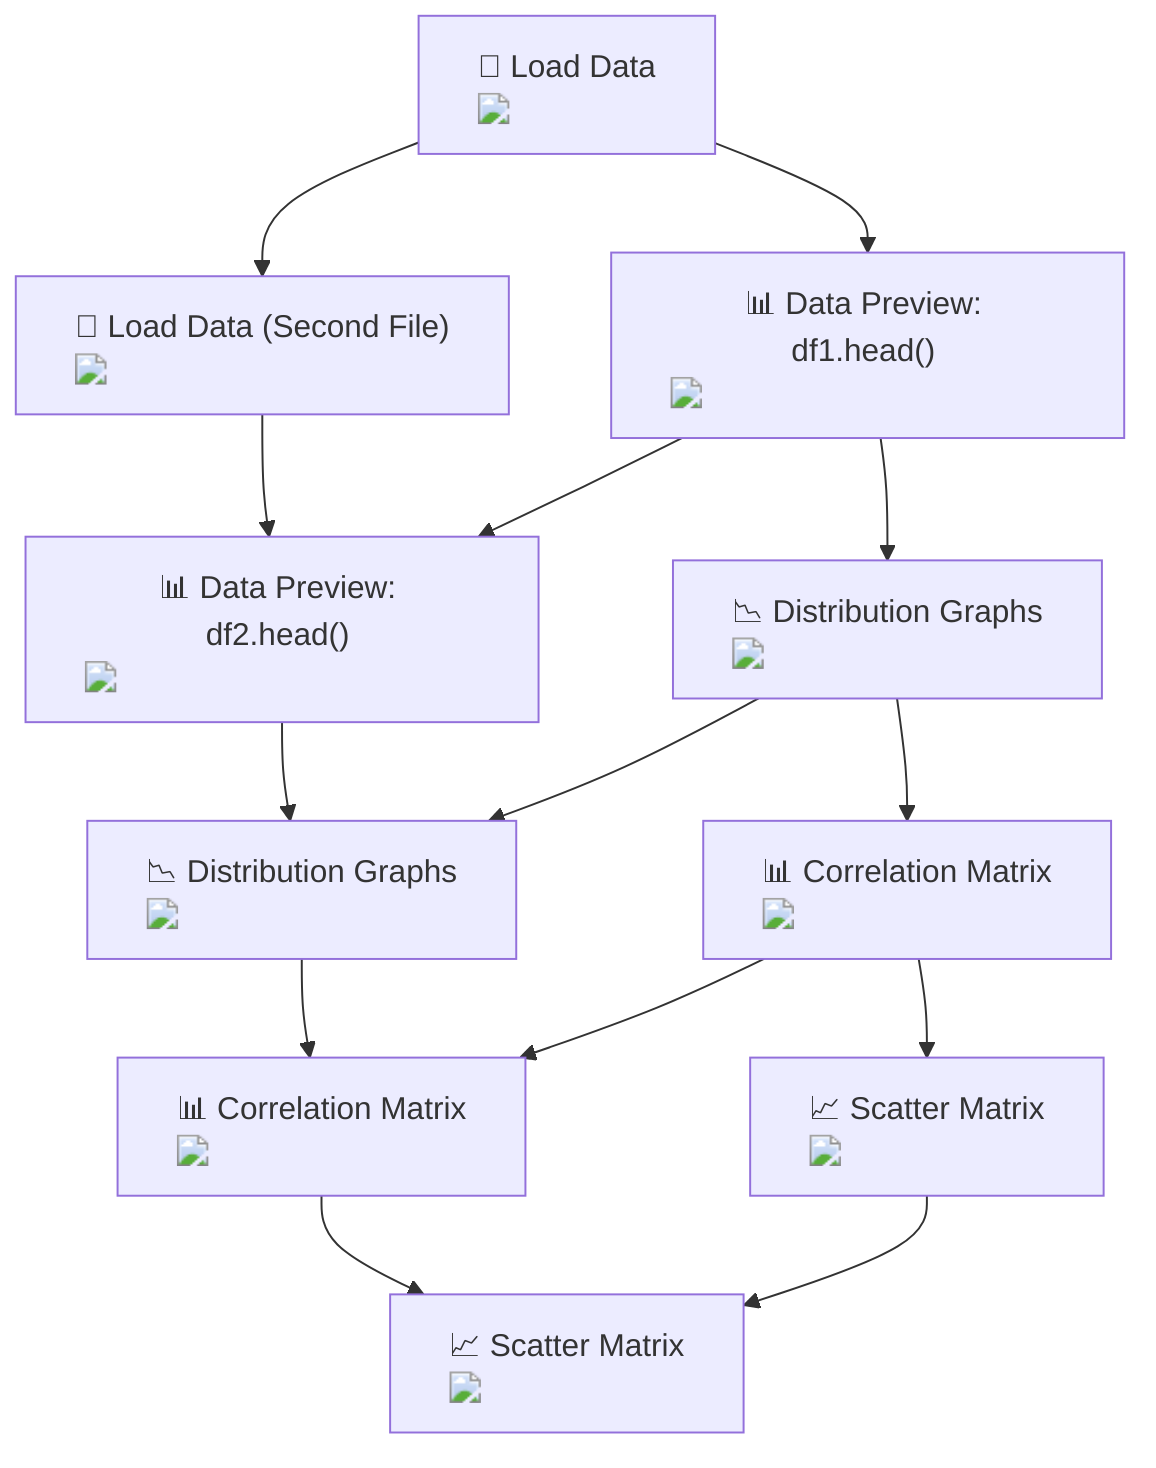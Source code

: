 flowchart TD
    A["📂 Load Data <img src='file.svg' />"] --> B["📊 Data Preview: df1.head() <img src='table.svg' />"]
    B --> C["📉 Distribution Graphs <img src='hist_template.svg' />"]
    C --> D["📊 Correlation Matrix <img src='boxplot_template.svg' />"]
    D --> E["📈 Scatter Matrix <img src='scatter_plot_template.svg' />"]
    
    A2["📂 Load Data (Second File) <img src='file.svg' />"] --> B2["📊 Data Preview: df2.head() <img src='table.svg' />"]
    B2 --> C2["📉 Distribution Graphs <img src='hist_template.svg' />"]
    C2 --> D2["📊 Correlation Matrix <img src='boxplot_template.svg' />"]
    D2 --> E2["📈 Scatter Matrix <img src='scatter_plot_template.svg' />"]

    A --> A2
    B --> B2
    C --> C2
    D --> D2
    E --> E2